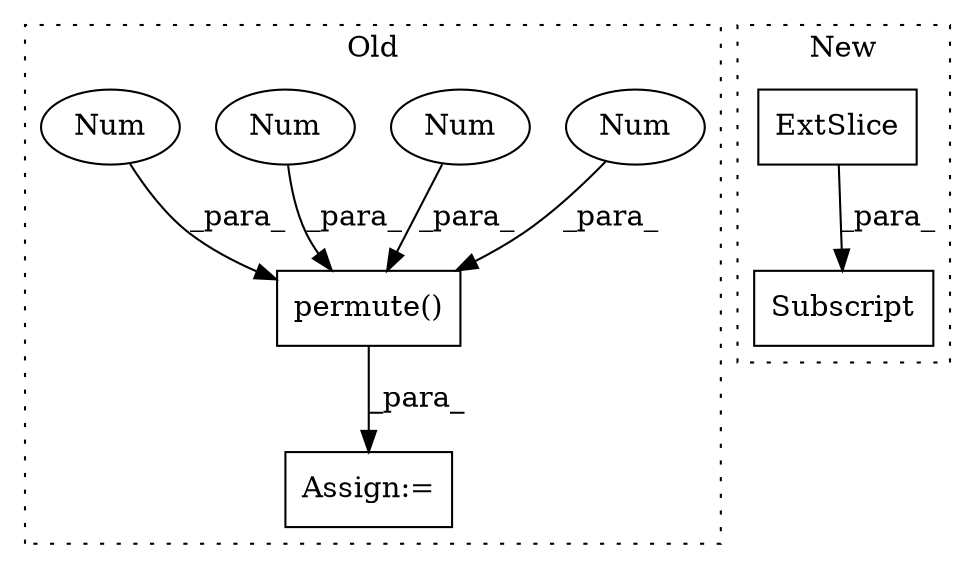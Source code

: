 digraph G {
subgraph cluster0 {
1 [label="permute()" a="75" s="2094,2114" l="10,1" shape="box"];
3 [label="Num" a="76" s="2107" l="1" shape="ellipse"];
4 [label="Num" a="76" s="2110" l="1" shape="ellipse"];
5 [label="Num" a="76" s="2104" l="1" shape="ellipse"];
6 [label="Assign:=" a="68" s="2091" l="3" shape="box"];
7 [label="Num" a="76" s="2113" l="1" shape="ellipse"];
label = "Old";
style="dotted";
}
subgraph cluster1 {
2 [label="Subscript" a="63" s="860,0" l="13,0" shape="box"];
8 [label="ExtSlice" a="85" s="860" l="1" shape="box"];
label = "New";
style="dotted";
}
1 -> 6 [label="_para_"];
3 -> 1 [label="_para_"];
4 -> 1 [label="_para_"];
5 -> 1 [label="_para_"];
7 -> 1 [label="_para_"];
8 -> 2 [label="_para_"];
}